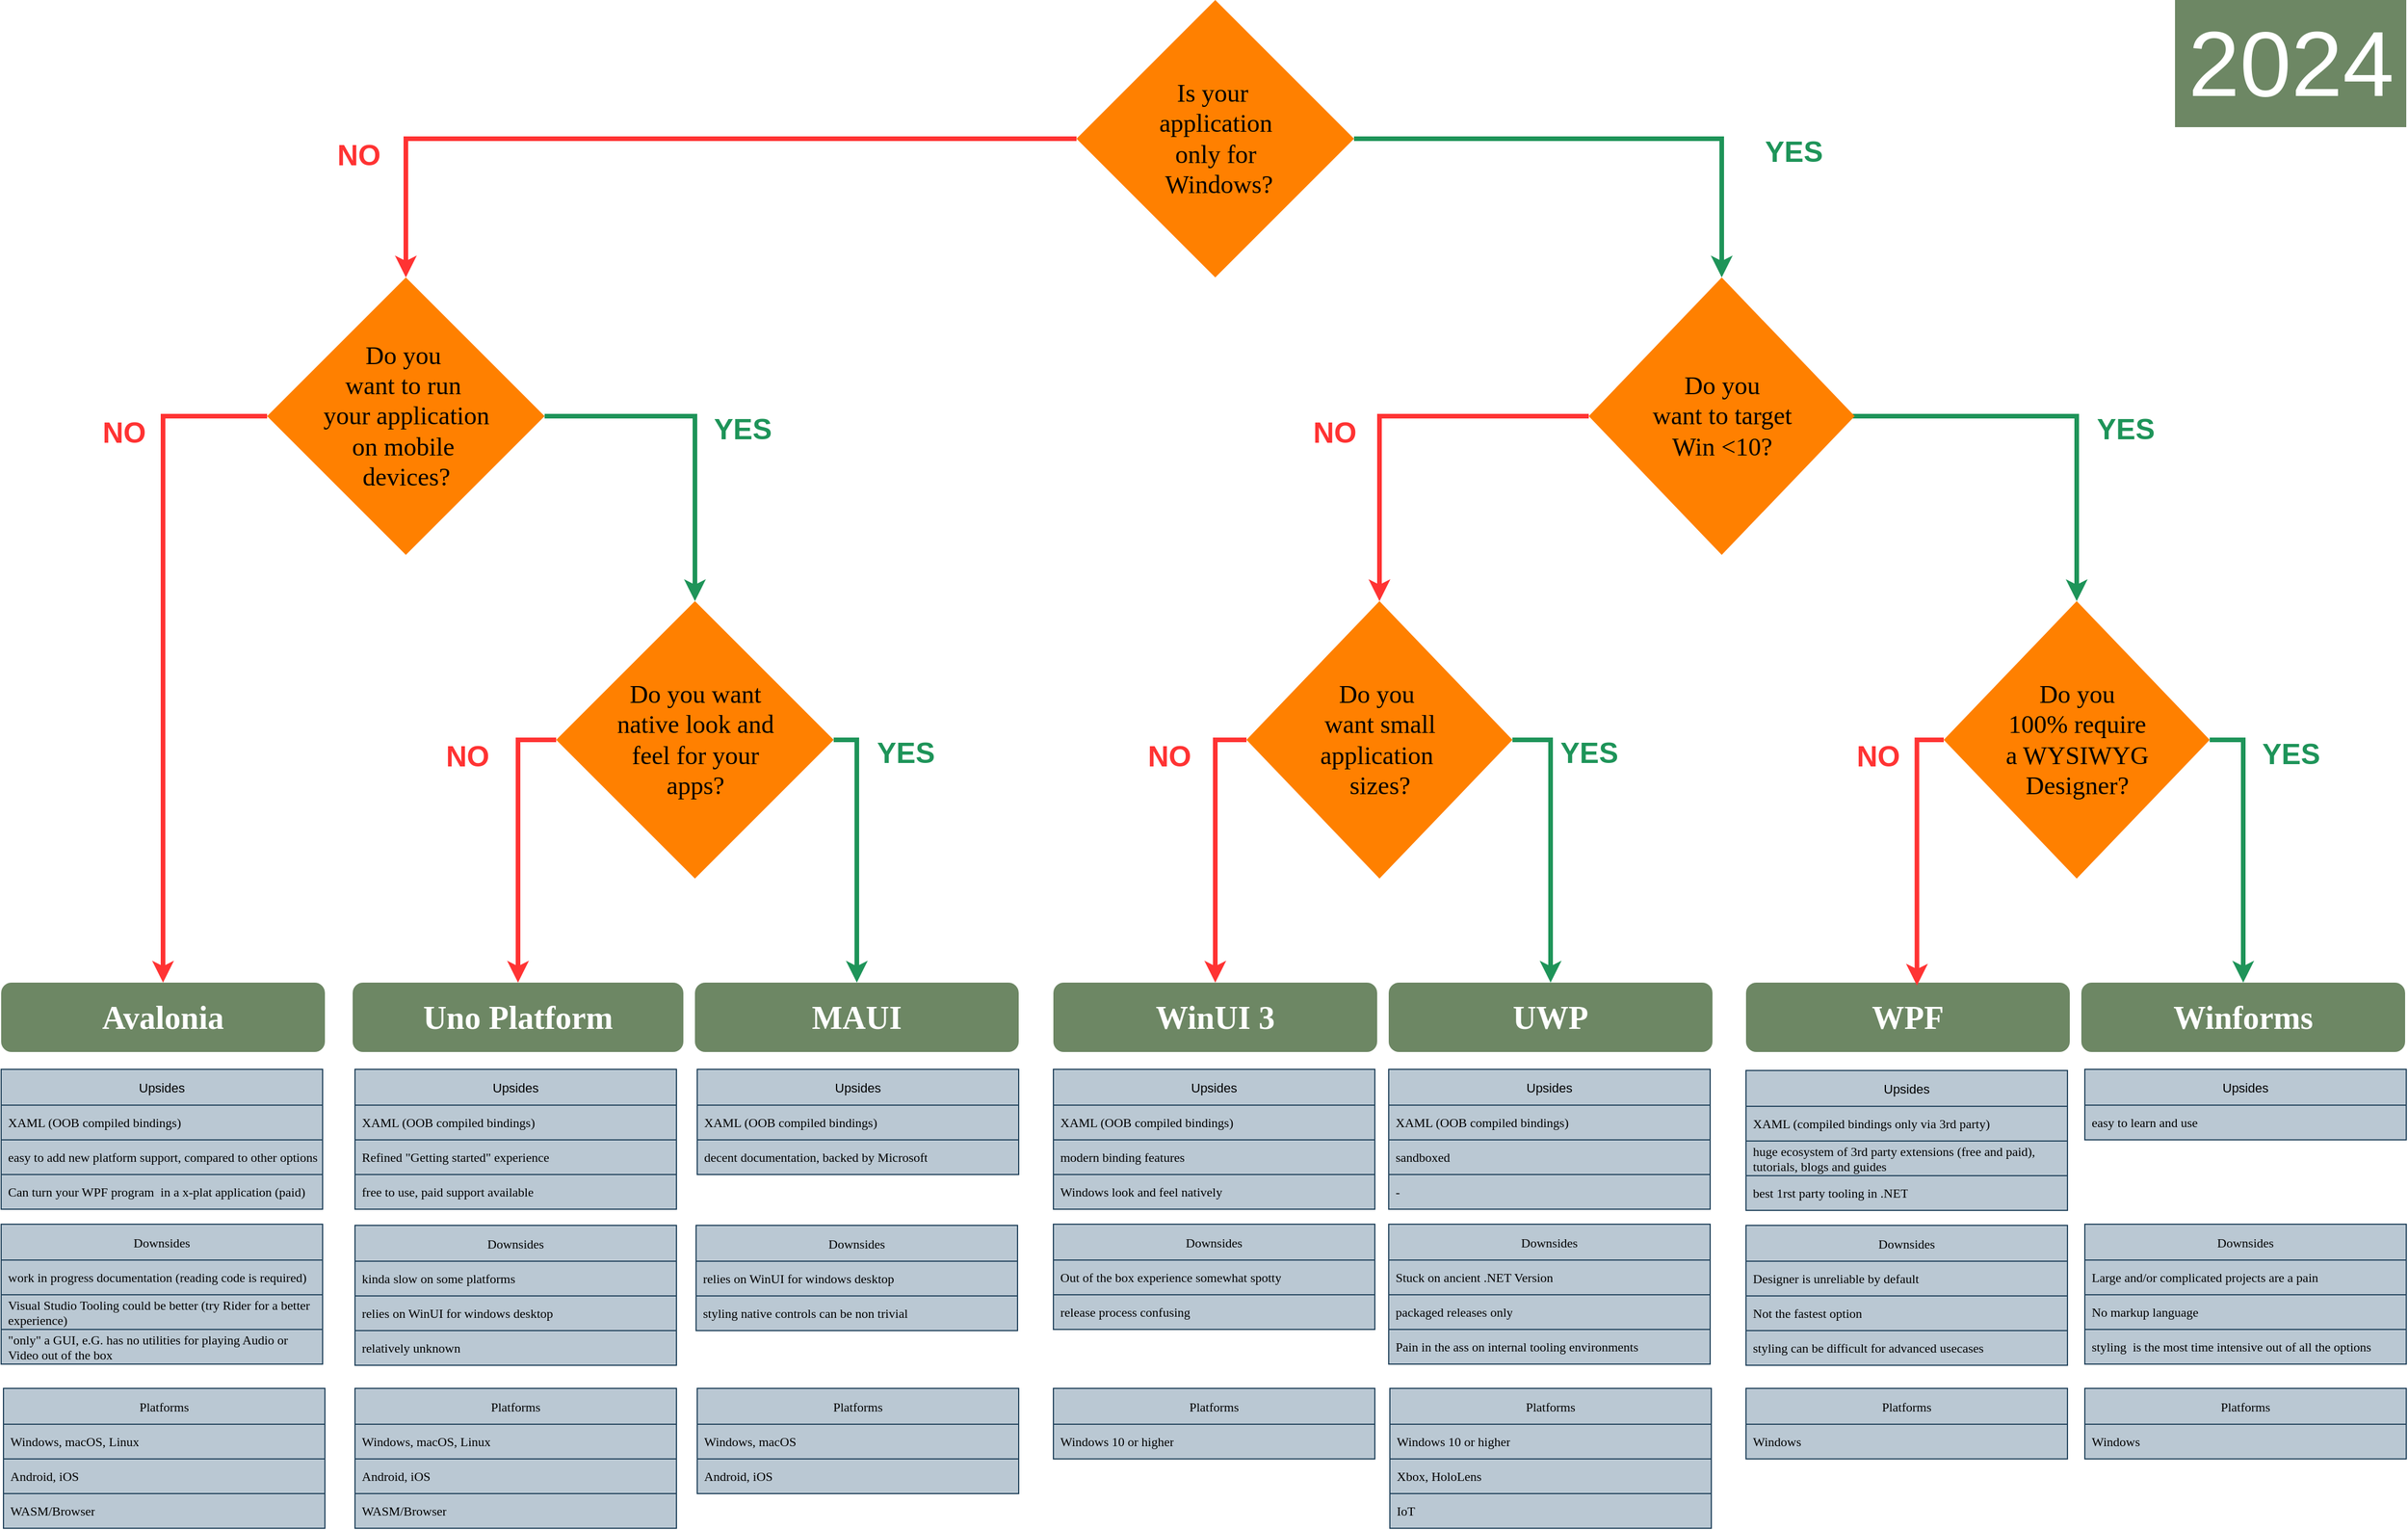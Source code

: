 <mxfile version="24.8.0">
  <diagram name="Page-1" id="c7558073-3199-34d8-9f00-42111426c3f3">
    <mxGraphModel dx="5111" dy="2808" grid="0" gridSize="10" guides="1" tooltips="1" connect="1" arrows="1" fold="1" page="1" pageScale="1" pageWidth="2336" pageHeight="1654" background="none" math="0" shadow="0">
      <root>
        <mxCell id="0" />
        <mxCell id="1" parent="0" />
        <mxCell id="wTMIAIhLb1rDDaJ3WAzP-104" style="edgeStyle=orthogonalEdgeStyle;rounded=0;orthogonalLoop=1;jettySize=auto;html=1;entryX=0.5;entryY=0;entryDx=0;entryDy=0;exitX=0;exitY=0.5;exitDx=0;exitDy=0;strokeColor=#FF3333;strokeWidth=4;align=center;verticalAlign=middle;fontFamily=Helvetica;fontSize=11;fontColor=default;labelBackgroundColor=default;endArrow=classic;fillColor=#cdeb8b;" parent="1" source="wTMIAIhLb1rDDaJ3WAzP-115" target="wTMIAIhLb1rDDaJ3WAzP-114" edge="1">
          <mxGeometry relative="1" as="geometry">
            <mxPoint x="439.5" y="50.0" as="sourcePoint" />
            <mxPoint x="168.52" y="79.82" as="targetPoint" />
          </mxGeometry>
        </mxCell>
        <mxCell id="wTMIAIhLb1rDDaJ3WAzP-105" style="edgeStyle=orthogonalEdgeStyle;rounded=0;orthogonalLoop=1;jettySize=auto;html=1;entryX=0.5;entryY=0;entryDx=0;entryDy=0;exitX=1;exitY=0.5;exitDx=0;exitDy=0;strokeColor=#1E9459;strokeWidth=4;align=center;verticalAlign=middle;fontFamily=Helvetica;fontSize=11;fontColor=default;labelBackgroundColor=default;endArrow=classic;fillColor=#cdeb8b;" parent="1" source="wTMIAIhLb1rDDaJ3WAzP-115" target="wTMIAIhLb1rDDaJ3WAzP-113" edge="1">
          <mxGeometry relative="1" as="geometry">
            <mxPoint x="720" y="50.0" as="sourcePoint" />
            <mxPoint x="980" y="80" as="targetPoint" />
          </mxGeometry>
        </mxCell>
        <mxCell id="wTMIAIhLb1rDDaJ3WAzP-106" value="&lt;div style=&quot;font-size: 28px;&quot;&gt;Avalonia&lt;/div&gt;" style="rounded=1;whiteSpace=wrap;html=1;fillColor=#6d8764;strokeColor=none;fontColor=#FFFFFF;fontFamily=Verdana;fontStyle=1;fontSize=28;" parent="1" vertex="1">
          <mxGeometry x="-160" y="810" width="280" height="60" as="geometry" />
        </mxCell>
        <mxCell id="wTMIAIhLb1rDDaJ3WAzP-107" value="Winforms" style="rounded=1;whiteSpace=wrap;html=1;fillColor=#6d8764;strokeColor=none;fontColor=#ffffff;fontFamily=Verdana;fontStyle=1;fontSize=28;" parent="1" vertex="1">
          <mxGeometry x="1639" y="810" width="280" height="60" as="geometry" />
        </mxCell>
        <mxCell id="wTMIAIhLb1rDDaJ3WAzP-108" value="WPF" style="rounded=1;whiteSpace=wrap;html=1;fillColor=#6d8764;strokeColor=none;fontColor=#ffffff;fontFamily=Verdana;fontStyle=1;align=center;verticalAlign=middle;fontSize=28;" parent="1" vertex="1">
          <mxGeometry x="1349" y="810" width="280" height="60" as="geometry" />
        </mxCell>
        <mxCell id="wTMIAIhLb1rDDaJ3WAzP-109" value="UWP" style="rounded=1;whiteSpace=wrap;html=1;fillColor=#6d8764;strokeColor=none;fontColor=#ffffff;fontFamily=Verdana;fontStyle=1;fontSize=28;" parent="1" vertex="1">
          <mxGeometry x="1040" y="810" width="280" height="60" as="geometry" />
        </mxCell>
        <mxCell id="wTMIAIhLb1rDDaJ3WAzP-110" value="&lt;div style=&quot;font-size: 28px;&quot;&gt;WinUI 3&lt;/div&gt;" style="rounded=1;whiteSpace=wrap;html=1;fillColor=#6d8764;strokeColor=none;fontColor=#ffffff;fontFamily=Verdana;fontStyle=1;fontSize=28;" parent="1" vertex="1">
          <mxGeometry x="750" y="810" width="280" height="60" as="geometry" />
        </mxCell>
        <mxCell id="wTMIAIhLb1rDDaJ3WAzP-111" value="Uno Platform" style="rounded=1;whiteSpace=wrap;html=1;fillColor=#6d8764;strokeColor=none;fontColor=#ffffff;fontFamily=Verdana;fontStyle=1;fontSize=28;" parent="1" vertex="1">
          <mxGeometry x="144" y="810" width="286" height="60" as="geometry" />
        </mxCell>
        <mxCell id="wTMIAIhLb1rDDaJ3WAzP-112" value="MAUI" style="rounded=1;whiteSpace=wrap;html=1;fillColor=#6d8764;strokeColor=none;fontColor=#ffffff;fontFamily=Verdana;fontStyle=1;align=center;verticalAlign=middle;fontSize=28;" parent="1" vertex="1">
          <mxGeometry x="440" y="810" width="280" height="60" as="geometry" />
        </mxCell>
        <mxCell id="wTMIAIhLb1rDDaJ3WAzP-119" style="edgeStyle=orthogonalEdgeStyle;rounded=0;orthogonalLoop=1;jettySize=auto;html=1;entryX=0.5;entryY=0;entryDx=0;entryDy=0;exitX=0.974;exitY=0.5;exitDx=0;exitDy=0;strokeColor=#1E9459;strokeWidth=4;align=center;verticalAlign=middle;fontFamily=Helvetica;fontSize=11;fontColor=default;labelBackgroundColor=default;endArrow=classic;fillColor=#cdeb8b;exitPerimeter=0;" parent="1" source="wTMIAIhLb1rDDaJ3WAzP-113" target="wTMIAIhLb1rDDaJ3WAzP-118" edge="1">
          <mxGeometry relative="1" as="geometry" />
        </mxCell>
        <mxCell id="wTMIAIhLb1rDDaJ3WAzP-123" style="edgeStyle=orthogonalEdgeStyle;rounded=0;orthogonalLoop=1;jettySize=auto;html=1;entryX=0.5;entryY=0;entryDx=0;entryDy=0;strokeColor=#FF3333;strokeWidth=4;align=center;verticalAlign=middle;fontFamily=Helvetica;fontSize=11;fontColor=default;labelBackgroundColor=default;endArrow=classic;fillColor=#cdeb8b;" parent="1" source="wTMIAIhLb1rDDaJ3WAzP-113" target="wTMIAIhLb1rDDaJ3WAzP-122" edge="1">
          <mxGeometry relative="1" as="geometry" />
        </mxCell>
        <mxCell id="wTMIAIhLb1rDDaJ3WAzP-113" value="Do you&lt;br&gt;&lt;div&gt;want to target&lt;/div&gt;&lt;div&gt;Win &amp;lt;10?&lt;br&gt;&lt;/div&gt;" style="rhombus;html=1;fillColor=#FF8000;fontColor=#000000;strokeColor=none;fontFamily=Verdana;labelBorderColor=none;fontSize=22;spacingBottom=0;spacingTop=0;spacingLeft=0;align=center;verticalAlign=middle;fontStyle=0;spacing=2;" parent="1" vertex="1">
          <mxGeometry x="1213" y="200" width="230" height="240" as="geometry" />
        </mxCell>
        <mxCell id="wTMIAIhLb1rDDaJ3WAzP-126" style="edgeStyle=orthogonalEdgeStyle;rounded=0;orthogonalLoop=1;jettySize=auto;html=1;exitX=0;exitY=0.5;exitDx=0;exitDy=0;strokeColor=#FF3333;strokeWidth=4;align=center;verticalAlign=middle;fontFamily=Helvetica;fontSize=11;fontColor=default;labelBackgroundColor=default;endArrow=classic;fillColor=#cdeb8b;" parent="1" source="wTMIAIhLb1rDDaJ3WAzP-114" target="wTMIAIhLb1rDDaJ3WAzP-106" edge="1">
          <mxGeometry relative="1" as="geometry" />
        </mxCell>
        <mxCell id="wTMIAIhLb1rDDaJ3WAzP-127" style="edgeStyle=orthogonalEdgeStyle;rounded=0;orthogonalLoop=1;jettySize=auto;html=1;strokeColor=#1E9459;strokeWidth=4;align=center;verticalAlign=middle;fontFamily=Helvetica;fontSize=11;fontColor=default;labelBackgroundColor=default;endArrow=classic;fillColor=#cdeb8b;" parent="1" source="wTMIAIhLb1rDDaJ3WAzP-114" target="wTMIAIhLb1rDDaJ3WAzP-116" edge="1">
          <mxGeometry relative="1" as="geometry" />
        </mxCell>
        <mxCell id="wTMIAIhLb1rDDaJ3WAzP-114" value="&lt;div&gt;Do you&amp;nbsp;&lt;/div&gt;&lt;div&gt;want to run&amp;nbsp;&lt;/div&gt;&lt;div&gt;your application&lt;/div&gt;&lt;div&gt; on mobile&amp;nbsp;&lt;/div&gt;&lt;div&gt;devices?&lt;/div&gt;" style="rhombus;html=1;fillColor=#FF8000;fontColor=#000000;strokeColor=none;fontStyle=0;fontFamily=Verdana;fontSize=22;align=center;verticalAlign=middle;spacingTop=0;spacing=2;" parent="1" vertex="1">
          <mxGeometry x="70" y="200" width="240" height="240" as="geometry" />
        </mxCell>
        <mxCell id="wTMIAIhLb1rDDaJ3WAzP-115" value="&lt;div&gt;Is your&amp;nbsp;&lt;/div&gt;&lt;div&gt;application&lt;/div&gt;&lt;div&gt; only for&lt;/div&gt;&lt;div&gt;&amp;nbsp;Windows?&lt;/div&gt;" style="rhombus;html=1;fillColor=#FF8000;strokeColor=none;fontStyle=0;fontColor=#000000;fontFamily=Verdana;fontSize=22;align=center;verticalAlign=middle;spacingTop=0;spacing=2;" parent="1" vertex="1">
          <mxGeometry x="770" y="-40" width="240" height="240" as="geometry" />
        </mxCell>
        <mxCell id="wTMIAIhLb1rDDaJ3WAzP-117" style="edgeStyle=orthogonalEdgeStyle;rounded=0;orthogonalLoop=1;jettySize=auto;html=1;exitX=1;exitY=0.5;exitDx=0;exitDy=0;fillColor=#cdeb8b;strokeColor=#1E9459;strokeWidth=4;align=center;verticalAlign=middle;fontFamily=Helvetica;fontSize=11;fontColor=default;labelBackgroundColor=default;endArrow=classic;" parent="1" source="wTMIAIhLb1rDDaJ3WAzP-116" target="wTMIAIhLb1rDDaJ3WAzP-112" edge="1">
          <mxGeometry relative="1" as="geometry" />
        </mxCell>
        <mxCell id="wTMIAIhLb1rDDaJ3WAzP-128" style="edgeStyle=orthogonalEdgeStyle;rounded=0;orthogonalLoop=1;jettySize=auto;html=1;entryX=0.5;entryY=0;entryDx=0;entryDy=0;exitX=0;exitY=0.5;exitDx=0;exitDy=0;strokeColor=#FF3333;strokeWidth=4;align=center;verticalAlign=middle;fontFamily=Helvetica;fontSize=11;fontColor=default;labelBackgroundColor=default;endArrow=classic;fillColor=#cdeb8b;" parent="1" source="wTMIAIhLb1rDDaJ3WAzP-116" target="wTMIAIhLb1rDDaJ3WAzP-111" edge="1">
          <mxGeometry relative="1" as="geometry" />
        </mxCell>
        <mxCell id="wTMIAIhLb1rDDaJ3WAzP-116" value="Do you want&lt;br&gt;native look and&lt;br&gt;feel for your&lt;br&gt;apps?" style="rhombus;html=1;fillColor=#FF8000;fontColor=#000000;strokeColor=none;fontStyle=0;fontFamily=Verdana;fontSize=22;spacingTop=0;align=center;verticalAlign=middle;spacing=2;" parent="1" vertex="1">
          <mxGeometry x="320" y="480" width="240" height="240" as="geometry" />
        </mxCell>
        <mxCell id="wTMIAIhLb1rDDaJ3WAzP-121" style="edgeStyle=orthogonalEdgeStyle;rounded=0;orthogonalLoop=1;jettySize=auto;html=1;entryX=0.5;entryY=0;entryDx=0;entryDy=0;exitX=1;exitY=0.5;exitDx=0;exitDy=0;strokeColor=#1E9459;strokeWidth=4;align=center;verticalAlign=middle;fontFamily=Helvetica;fontSize=11;fontColor=default;labelBackgroundColor=default;endArrow=classic;fillColor=#cdeb8b;" parent="1" source="wTMIAIhLb1rDDaJ3WAzP-118" target="wTMIAIhLb1rDDaJ3WAzP-107" edge="1">
          <mxGeometry relative="1" as="geometry" />
        </mxCell>
        <mxCell id="wTMIAIhLb1rDDaJ3WAzP-133" value="YES" style="edgeLabel;html=1;align=center;verticalAlign=middle;resizable=0;points=[];fontFamily=Helvetica;fontSize=25;fontColor=#1e9459;labelBackgroundColor=none;fontStyle=1;" parent="wTMIAIhLb1rDDaJ3WAzP-121" vertex="1" connectable="0">
          <mxGeometry x="-0.236" y="1" relative="1" as="geometry">
            <mxPoint x="40" y="-52" as="offset" />
          </mxGeometry>
        </mxCell>
        <mxCell id="wTMIAIhLb1rDDaJ3WAzP-118" value="Do you&lt;br&gt;100% require&lt;br&gt;a WYSIWYG&lt;br&gt;Designer?" style="rhombus;html=1;fillColor=#FF8000;fontColor=#000000;strokeColor=none;fontStyle=0;fontFamily=Verdana;fontSize=22;horizontal=1;spacing=2;spacingTop=0;align=center;verticalAlign=middle;" parent="1" vertex="1">
          <mxGeometry x="1520" y="480" width="230" height="240" as="geometry" />
        </mxCell>
        <mxCell id="wTMIAIhLb1rDDaJ3WAzP-120" style="edgeStyle=orthogonalEdgeStyle;rounded=0;orthogonalLoop=1;jettySize=auto;html=1;entryX=0.528;entryY=0.042;entryDx=0;entryDy=0;entryPerimeter=0;exitX=0;exitY=0.5;exitDx=0;exitDy=0;strokeColor=#FF3333;strokeWidth=4;align=center;verticalAlign=middle;fontFamily=Helvetica;fontSize=11;fontColor=default;labelBackgroundColor=default;endArrow=classic;fillColor=#cdeb8b;" parent="1" source="wTMIAIhLb1rDDaJ3WAzP-118" target="wTMIAIhLb1rDDaJ3WAzP-108" edge="1">
          <mxGeometry relative="1" as="geometry" />
        </mxCell>
        <mxCell id="wTMIAIhLb1rDDaJ3WAzP-125" style="edgeStyle=orthogonalEdgeStyle;rounded=0;orthogonalLoop=1;jettySize=auto;html=1;entryX=0.5;entryY=0;entryDx=0;entryDy=0;exitX=1;exitY=0.5;exitDx=0;exitDy=0;strokeColor=#1E9459;strokeWidth=4;align=center;verticalAlign=middle;fontFamily=Helvetica;fontSize=11;fontColor=default;labelBackgroundColor=default;endArrow=classic;fillColor=#cdeb8b;" parent="1" source="wTMIAIhLb1rDDaJ3WAzP-122" target="wTMIAIhLb1rDDaJ3WAzP-109" edge="1">
          <mxGeometry relative="1" as="geometry" />
        </mxCell>
        <mxCell id="wTMIAIhLb1rDDaJ3WAzP-129" style="edgeStyle=orthogonalEdgeStyle;rounded=0;orthogonalLoop=1;jettySize=auto;html=1;entryX=0.5;entryY=0;entryDx=0;entryDy=0;exitX=0;exitY=0.5;exitDx=0;exitDy=0;strokeColor=#FF3333;strokeWidth=4;align=center;verticalAlign=middle;fontFamily=Helvetica;fontSize=11;fontColor=default;labelBackgroundColor=default;endArrow=classic;fillColor=#cdeb8b;" parent="1" source="wTMIAIhLb1rDDaJ3WAzP-122" target="wTMIAIhLb1rDDaJ3WAzP-110" edge="1">
          <mxGeometry relative="1" as="geometry" />
        </mxCell>
        <mxCell id="wTMIAIhLb1rDDaJ3WAzP-122" value="&lt;div&gt;Do you&amp;nbsp;&lt;/div&gt;&lt;div&gt;want small &lt;/div&gt;&lt;div&gt;application&amp;nbsp;&lt;/div&gt;&lt;div&gt;sizes?&lt;/div&gt;" style="rhombus;html=1;fillColor=#FF8000;fontColor=#000000;strokeColor=none;fontStyle=0;fontFamily=Verdana;fontSize=22;align=center;verticalAlign=middle;spacingTop=0;spacing=2;" parent="1" vertex="1">
          <mxGeometry x="917" y="480" width="230" height="240" as="geometry" />
        </mxCell>
        <mxCell id="wTMIAIhLb1rDDaJ3WAzP-140" value="Upsides" style="swimlane;fontStyle=0;childLayout=stackLayout;horizontal=1;startSize=31;horizontalStack=0;resizeParent=1;resizeParentMax=0;resizeLast=0;collapsible=1;marginBottom=0;whiteSpace=wrap;html=1;fontFamily=Helvetica;fontSize=11;labelBackgroundColor=none;fillColor=#bac8d3;strokeColor=#23445d;" parent="1" vertex="1">
          <mxGeometry x="1349" y="886" width="278" height="121" as="geometry">
            <mxRectangle x="750" y="886" width="74" height="30" as="alternateBounds" />
          </mxGeometry>
        </mxCell>
        <mxCell id="wTMIAIhLb1rDDaJ3WAzP-141" value="XAML (compiled bindings only via 3rd party)" style="text;strokeColor=#23445d;fillColor=#bac8d3;align=left;verticalAlign=middle;spacingLeft=4;spacingRight=4;overflow=hidden;points=[[0,0.5],[1,0.5]];portConstraint=eastwest;rotatable=0;whiteSpace=wrap;html=1;fontFamily=Verdana;fontSize=11;labelBackgroundColor=none;" parent="wTMIAIhLb1rDDaJ3WAzP-140" vertex="1">
          <mxGeometry y="31" width="278" height="30" as="geometry" />
        </mxCell>
        <mxCell id="wTMIAIhLb1rDDaJ3WAzP-142" value="huge ecosystem of 3rd party extensions (free and paid), tutorials, blogs and guides" style="text;strokeColor=#23445d;fillColor=#bac8d3;align=left;verticalAlign=middle;spacingLeft=4;spacingRight=4;overflow=hidden;points=[[0,0.5],[1,0.5]];portConstraint=eastwest;rotatable=0;whiteSpace=wrap;html=1;fontFamily=Verdana;fontSize=11;labelBackgroundColor=none;" parent="wTMIAIhLb1rDDaJ3WAzP-140" vertex="1">
          <mxGeometry y="61" width="278" height="30" as="geometry" />
        </mxCell>
        <mxCell id="wTMIAIhLb1rDDaJ3WAzP-143" value="best 1rst party tooling in .NET" style="text;strokeColor=#23445d;fillColor=#bac8d3;align=left;verticalAlign=middle;spacingLeft=4;spacingRight=4;overflow=hidden;points=[[0,0.5],[1,0.5]];portConstraint=eastwest;rotatable=0;whiteSpace=wrap;html=1;fontFamily=Verdana;fontSize=11;labelBackgroundColor=none;" parent="wTMIAIhLb1rDDaJ3WAzP-140" vertex="1">
          <mxGeometry y="91" width="278" height="30" as="geometry" />
        </mxCell>
        <mxCell id="wTMIAIhLb1rDDaJ3WAzP-145" value="Downsides" style="swimlane;fontStyle=0;childLayout=stackLayout;horizontal=1;startSize=31;horizontalStack=0;resizeParent=1;resizeParentMax=0;resizeLast=0;collapsible=1;marginBottom=0;whiteSpace=wrap;html=1;fontFamily=Verdana;fontSize=11;labelBackgroundColor=none;fillColor=#bac8d3;strokeColor=#23445d;" parent="1" vertex="1">
          <mxGeometry x="1349" y="1020" width="278" height="121" as="geometry">
            <mxRectangle x="750" y="886" width="74" height="30" as="alternateBounds" />
          </mxGeometry>
        </mxCell>
        <mxCell id="wTMIAIhLb1rDDaJ3WAzP-146" value="Designer is unreliable by default" style="text;strokeColor=#23445d;fillColor=#bac8d3;align=left;verticalAlign=middle;spacingLeft=4;spacingRight=4;overflow=hidden;points=[[0,0.5],[1,0.5]];portConstraint=eastwest;rotatable=0;whiteSpace=wrap;html=1;fontFamily=Verdana;fontSize=11;labelBackgroundColor=none;" parent="wTMIAIhLb1rDDaJ3WAzP-145" vertex="1">
          <mxGeometry y="31" width="278" height="30" as="geometry" />
        </mxCell>
        <mxCell id="wTMIAIhLb1rDDaJ3WAzP-147" value="Not the fastest option" style="text;strokeColor=#23445d;fillColor=#bac8d3;align=left;verticalAlign=middle;spacingLeft=4;spacingRight=4;overflow=hidden;points=[[0,0.5],[1,0.5]];portConstraint=eastwest;rotatable=0;whiteSpace=wrap;html=1;fontFamily=Verdana;fontSize=11;labelBackgroundColor=none;" parent="wTMIAIhLb1rDDaJ3WAzP-145" vertex="1">
          <mxGeometry y="61" width="278" height="30" as="geometry" />
        </mxCell>
        <mxCell id="wTMIAIhLb1rDDaJ3WAzP-148" value="styling can be difficult for advanced usecases" style="text;strokeColor=#23445d;fillColor=#bac8d3;align=left;verticalAlign=middle;spacingLeft=4;spacingRight=4;overflow=hidden;points=[[0,0.5],[1,0.5]];portConstraint=eastwest;rotatable=0;whiteSpace=wrap;html=1;fontFamily=Verdana;fontSize=11;labelBackgroundColor=none;" parent="wTMIAIhLb1rDDaJ3WAzP-145" vertex="1">
          <mxGeometry y="91" width="278" height="30" as="geometry" />
        </mxCell>
        <mxCell id="wTMIAIhLb1rDDaJ3WAzP-149" value="Upsides" style="swimlane;fontStyle=0;childLayout=stackLayout;horizontal=1;startSize=31;horizontalStack=0;resizeParent=1;resizeParentMax=0;resizeLast=0;collapsible=1;marginBottom=0;whiteSpace=wrap;html=1;fontFamily=Helvetica;fontSize=11;labelBackgroundColor=none;fillColor=#bac8d3;strokeColor=#23445d;" parent="1" vertex="1">
          <mxGeometry x="1642" y="885" width="278" height="61" as="geometry">
            <mxRectangle x="750" y="886" width="74" height="30" as="alternateBounds" />
          </mxGeometry>
        </mxCell>
        <mxCell id="wTMIAIhLb1rDDaJ3WAzP-150" value="easy to learn and use" style="text;strokeColor=#23445d;fillColor=#bac8d3;align=left;verticalAlign=middle;spacingLeft=4;spacingRight=4;overflow=hidden;points=[[0,0.5],[1,0.5]];portConstraint=eastwest;rotatable=0;whiteSpace=wrap;html=1;fontFamily=Verdana;fontSize=11;labelBackgroundColor=none;" parent="wTMIAIhLb1rDDaJ3WAzP-149" vertex="1">
          <mxGeometry y="31" width="278" height="30" as="geometry" />
        </mxCell>
        <mxCell id="wTMIAIhLb1rDDaJ3WAzP-153" value="Downsides" style="swimlane;fontStyle=0;childLayout=stackLayout;horizontal=1;startSize=31;horizontalStack=0;resizeParent=1;resizeParentMax=0;resizeLast=0;collapsible=1;marginBottom=0;whiteSpace=wrap;html=1;fontFamily=Verdana;fontSize=11;labelBackgroundColor=none;fillColor=#bac8d3;strokeColor=#23445d;" parent="1" vertex="1">
          <mxGeometry x="1642" y="1019" width="278" height="121" as="geometry">
            <mxRectangle x="750" y="886" width="74" height="30" as="alternateBounds" />
          </mxGeometry>
        </mxCell>
        <mxCell id="wTMIAIhLb1rDDaJ3WAzP-154" value="Large and/or complicated projects are a pain" style="text;strokeColor=#23445d;fillColor=#bac8d3;align=left;verticalAlign=middle;spacingLeft=4;spacingRight=4;overflow=hidden;points=[[0,0.5],[1,0.5]];portConstraint=eastwest;rotatable=0;whiteSpace=wrap;html=1;fontFamily=Verdana;fontSize=11;labelBackgroundColor=none;" parent="wTMIAIhLb1rDDaJ3WAzP-153" vertex="1">
          <mxGeometry y="31" width="278" height="30" as="geometry" />
        </mxCell>
        <mxCell id="wTMIAIhLb1rDDaJ3WAzP-155" value="No markup language" style="text;strokeColor=#23445d;fillColor=#bac8d3;align=left;verticalAlign=middle;spacingLeft=4;spacingRight=4;overflow=hidden;points=[[0,0.5],[1,0.5]];portConstraint=eastwest;rotatable=0;whiteSpace=wrap;html=1;fontFamily=Verdana;fontSize=11;labelBackgroundColor=none;" parent="wTMIAIhLb1rDDaJ3WAzP-153" vertex="1">
          <mxGeometry y="61" width="278" height="30" as="geometry" />
        </mxCell>
        <mxCell id="wTMIAIhLb1rDDaJ3WAzP-156" value="styling&amp;nbsp; is the most time intensive out of all the options" style="text;strokeColor=#23445d;fillColor=#bac8d3;align=left;verticalAlign=middle;spacingLeft=4;spacingRight=4;overflow=hidden;points=[[0,0.5],[1,0.5]];portConstraint=eastwest;rotatable=0;whiteSpace=wrap;html=1;fontFamily=Verdana;fontSize=11;labelBackgroundColor=none;" parent="wTMIAIhLb1rDDaJ3WAzP-153" vertex="1">
          <mxGeometry y="91" width="278" height="30" as="geometry" />
        </mxCell>
        <mxCell id="wTMIAIhLb1rDDaJ3WAzP-157" value="Upsides" style="swimlane;fontStyle=0;childLayout=stackLayout;horizontal=1;startSize=31;horizontalStack=0;resizeParent=1;resizeParentMax=0;resizeLast=0;collapsible=1;marginBottom=0;whiteSpace=wrap;html=1;fontFamily=Helvetica;fontSize=11;labelBackgroundColor=none;fillColor=#bac8d3;strokeColor=#23445d;" parent="1" vertex="1">
          <mxGeometry x="442" y="885" width="278" height="91" as="geometry">
            <mxRectangle x="750" y="886" width="74" height="30" as="alternateBounds" />
          </mxGeometry>
        </mxCell>
        <mxCell id="wTMIAIhLb1rDDaJ3WAzP-158" value="XAML (OOB compiled bindings)" style="text;strokeColor=#23445d;fillColor=#bac8d3;align=left;verticalAlign=middle;spacingLeft=4;spacingRight=4;overflow=hidden;points=[[0,0.5],[1,0.5]];portConstraint=eastwest;rotatable=0;whiteSpace=wrap;html=1;fontFamily=Verdana;fontSize=11;labelBackgroundColor=none;" parent="wTMIAIhLb1rDDaJ3WAzP-157" vertex="1">
          <mxGeometry y="31" width="278" height="30" as="geometry" />
        </mxCell>
        <mxCell id="wTMIAIhLb1rDDaJ3WAzP-159" value="decent documentation, backed by Microsoft" style="text;strokeColor=#23445d;fillColor=#bac8d3;align=left;verticalAlign=middle;spacingLeft=4;spacingRight=4;overflow=hidden;points=[[0,0.5],[1,0.5]];portConstraint=eastwest;rotatable=0;whiteSpace=wrap;html=1;fontFamily=Verdana;fontSize=11;labelBackgroundColor=none;" parent="wTMIAIhLb1rDDaJ3WAzP-157" vertex="1">
          <mxGeometry y="61" width="278" height="30" as="geometry" />
        </mxCell>
        <mxCell id="wTMIAIhLb1rDDaJ3WAzP-161" value="Downsides" style="swimlane;fontStyle=0;childLayout=stackLayout;horizontal=1;startSize=31;horizontalStack=0;resizeParent=1;resizeParentMax=0;resizeLast=0;collapsible=1;marginBottom=0;whiteSpace=wrap;html=1;fontFamily=Verdana;fontSize=11;labelBackgroundColor=none;fillColor=#bac8d3;strokeColor=#23445d;" parent="1" vertex="1">
          <mxGeometry x="441" y="1020" width="278" height="91" as="geometry">
            <mxRectangle x="750" y="886" width="74" height="30" as="alternateBounds" />
          </mxGeometry>
        </mxCell>
        <mxCell id="wTMIAIhLb1rDDaJ3WAzP-162" value="relies on WinUI for windows desktop" style="text;strokeColor=#23445d;fillColor=#bac8d3;align=left;verticalAlign=middle;spacingLeft=4;spacingRight=4;overflow=hidden;points=[[0,0.5],[1,0.5]];portConstraint=eastwest;rotatable=0;whiteSpace=wrap;html=1;fontFamily=Verdana;fontSize=11;labelBackgroundColor=none;" parent="wTMIAIhLb1rDDaJ3WAzP-161" vertex="1">
          <mxGeometry y="31" width="278" height="30" as="geometry" />
        </mxCell>
        <mxCell id="wTMIAIhLb1rDDaJ3WAzP-163" value="styling native controls can be non trivial" style="text;strokeColor=#23445d;fillColor=#bac8d3;align=left;verticalAlign=middle;spacingLeft=4;spacingRight=4;overflow=hidden;points=[[0,0.5],[1,0.5]];portConstraint=eastwest;rotatable=0;whiteSpace=wrap;html=1;fontFamily=Verdana;fontSize=11;labelBackgroundColor=none;" parent="wTMIAIhLb1rDDaJ3WAzP-161" vertex="1">
          <mxGeometry y="61" width="278" height="30" as="geometry" />
        </mxCell>
        <mxCell id="wTMIAIhLb1rDDaJ3WAzP-165" value="Upsides" style="swimlane;fontStyle=0;childLayout=stackLayout;horizontal=1;startSize=31;horizontalStack=0;resizeParent=1;resizeParentMax=0;resizeLast=0;collapsible=1;marginBottom=0;whiteSpace=wrap;html=1;fontFamily=Helvetica;fontSize=11;labelBackgroundColor=none;fillColor=#bac8d3;strokeColor=#23445d;" parent="1" vertex="1">
          <mxGeometry x="146" y="885" width="278" height="121" as="geometry">
            <mxRectangle x="750" y="886" width="74" height="30" as="alternateBounds" />
          </mxGeometry>
        </mxCell>
        <mxCell id="wTMIAIhLb1rDDaJ3WAzP-166" value="XAML (OOB compiled bindings)" style="text;strokeColor=#23445d;fillColor=#bac8d3;align=left;verticalAlign=middle;spacingLeft=4;spacingRight=4;overflow=hidden;points=[[0,0.5],[1,0.5]];portConstraint=eastwest;rotatable=0;whiteSpace=wrap;html=1;fontFamily=Verdana;fontSize=11;labelBackgroundColor=none;" parent="wTMIAIhLb1rDDaJ3WAzP-165" vertex="1">
          <mxGeometry y="31" width="278" height="30" as="geometry" />
        </mxCell>
        <mxCell id="ISvKkOD4mDOg9t0SeC71-9" value="Refined &quot;Getting started&quot; experience" style="text;strokeColor=#23445d;fillColor=#bac8d3;align=left;verticalAlign=middle;spacingLeft=4;spacingRight=4;overflow=hidden;points=[[0,0.5],[1,0.5]];portConstraint=eastwest;rotatable=0;whiteSpace=wrap;html=1;fontFamily=Verdana;fontSize=11;labelBackgroundColor=none;" vertex="1" parent="wTMIAIhLb1rDDaJ3WAzP-165">
          <mxGeometry y="61" width="278" height="30" as="geometry" />
        </mxCell>
        <mxCell id="wTMIAIhLb1rDDaJ3WAzP-167" value="free to use, paid support available" style="text;strokeColor=#23445d;fillColor=#bac8d3;align=left;verticalAlign=middle;spacingLeft=4;spacingRight=4;overflow=hidden;points=[[0,0.5],[1,0.5]];portConstraint=eastwest;rotatable=0;whiteSpace=wrap;html=1;fontFamily=Verdana;fontSize=11;labelBackgroundColor=none;" parent="wTMIAIhLb1rDDaJ3WAzP-165" vertex="1">
          <mxGeometry y="91" width="278" height="30" as="geometry" />
        </mxCell>
        <mxCell id="wTMIAIhLb1rDDaJ3WAzP-173" value="Upsides" style="swimlane;fontStyle=0;childLayout=stackLayout;horizontal=1;startSize=31;horizontalStack=0;resizeParent=1;resizeParentMax=0;resizeLast=0;collapsible=1;marginBottom=0;whiteSpace=wrap;html=1;fontFamily=Helvetica;fontSize=11;labelBackgroundColor=none;fillColor=#bac8d3;strokeColor=#23445d;" parent="1" vertex="1">
          <mxGeometry x="-160" y="885" width="278" height="121" as="geometry">
            <mxRectangle x="750" y="886" width="74" height="30" as="alternateBounds" />
          </mxGeometry>
        </mxCell>
        <mxCell id="wTMIAIhLb1rDDaJ3WAzP-174" value="XAML (OOB compiled bindings)" style="text;strokeColor=#23445d;fillColor=#bac8d3;align=left;verticalAlign=middle;spacingLeft=4;spacingRight=4;overflow=hidden;points=[[0,0.5],[1,0.5]];portConstraint=eastwest;rotatable=0;whiteSpace=wrap;html=1;fontFamily=Verdana;fontSize=11;labelBackgroundColor=none;" parent="wTMIAIhLb1rDDaJ3WAzP-173" vertex="1">
          <mxGeometry y="31" width="278" height="30" as="geometry" />
        </mxCell>
        <mxCell id="wTMIAIhLb1rDDaJ3WAzP-175" value="easy to add new platform support, compared to other options" style="text;strokeColor=#23445d;fillColor=#bac8d3;align=left;verticalAlign=middle;spacingLeft=4;spacingRight=4;overflow=hidden;points=[[0,0.5],[1,0.5]];portConstraint=eastwest;rotatable=0;whiteSpace=wrap;html=1;fontFamily=Verdana;fontSize=11;labelBackgroundColor=none;" parent="wTMIAIhLb1rDDaJ3WAzP-173" vertex="1">
          <mxGeometry y="61" width="278" height="30" as="geometry" />
        </mxCell>
        <mxCell id="wTMIAIhLb1rDDaJ3WAzP-176" value="Can turn your WPF program&amp;nbsp; in a x-plat application (paid)" style="text;strokeColor=#23445d;fillColor=#bac8d3;align=left;verticalAlign=middle;spacingLeft=4;spacingRight=4;overflow=hidden;points=[[0,0.5],[1,0.5]];portConstraint=eastwest;rotatable=0;whiteSpace=wrap;html=1;fontFamily=Verdana;fontSize=11;labelBackgroundColor=none;" parent="wTMIAIhLb1rDDaJ3WAzP-173" vertex="1">
          <mxGeometry y="91" width="278" height="30" as="geometry" />
        </mxCell>
        <mxCell id="wTMIAIhLb1rDDaJ3WAzP-177" value="Downsides" style="swimlane;fontStyle=0;childLayout=stackLayout;horizontal=1;startSize=31;horizontalStack=0;resizeParent=1;resizeParentMax=0;resizeLast=0;collapsible=1;marginBottom=0;whiteSpace=wrap;html=1;fontFamily=Verdana;fontSize=11;labelBackgroundColor=none;fillColor=#bac8d3;strokeColor=#23445d;" parent="1" vertex="1">
          <mxGeometry x="-160" y="1019" width="278" height="121" as="geometry">
            <mxRectangle x="750" y="886" width="74" height="30" as="alternateBounds" />
          </mxGeometry>
        </mxCell>
        <mxCell id="wTMIAIhLb1rDDaJ3WAzP-178" value="work in progress documentation (reading code is required)" style="text;strokeColor=#23445d;fillColor=#bac8d3;align=left;verticalAlign=middle;spacingLeft=4;spacingRight=4;overflow=hidden;points=[[0,0.5],[1,0.5]];portConstraint=eastwest;rotatable=0;whiteSpace=wrap;html=1;fontFamily=Verdana;fontSize=11;labelBackgroundColor=none;" parent="wTMIAIhLb1rDDaJ3WAzP-177" vertex="1">
          <mxGeometry y="31" width="278" height="30" as="geometry" />
        </mxCell>
        <mxCell id="wTMIAIhLb1rDDaJ3WAzP-179" value="Visual Studio Tooling could be better (try Rider for a better experience)" style="text;strokeColor=#23445d;fillColor=#bac8d3;align=left;verticalAlign=middle;spacingLeft=4;spacingRight=4;overflow=hidden;points=[[0,0.5],[1,0.5]];portConstraint=eastwest;rotatable=0;whiteSpace=wrap;html=1;fontFamily=Verdana;fontSize=11;labelBackgroundColor=none;" parent="wTMIAIhLb1rDDaJ3WAzP-177" vertex="1">
          <mxGeometry y="61" width="278" height="30" as="geometry" />
        </mxCell>
        <mxCell id="wTMIAIhLb1rDDaJ3WAzP-180" value="&quot;only&quot; a GUI, e.G. has no utilities for playing Audio or Video out of the box" style="text;strokeColor=#23445d;fillColor=#bac8d3;align=left;verticalAlign=middle;spacingLeft=4;spacingRight=4;overflow=hidden;points=[[0,0.5],[1,0.5]];portConstraint=eastwest;rotatable=0;whiteSpace=wrap;html=1;fontFamily=Verdana;fontSize=11;labelBackgroundColor=none;" parent="wTMIAIhLb1rDDaJ3WAzP-177" vertex="1">
          <mxGeometry y="91" width="278" height="30" as="geometry" />
        </mxCell>
        <mxCell id="wTMIAIhLb1rDDaJ3WAzP-187" value="Upsides" style="swimlane;fontStyle=0;childLayout=stackLayout;horizontal=1;startSize=31;horizontalStack=0;resizeParent=1;resizeParentMax=0;resizeLast=0;collapsible=1;marginBottom=0;whiteSpace=wrap;html=1;fontFamily=Helvetica;fontSize=11;labelBackgroundColor=none;fillColor=#bac8d3;strokeColor=#23445d;" parent="1" vertex="1">
          <mxGeometry x="750" y="885" width="278" height="121" as="geometry">
            <mxRectangle x="750" y="886" width="74" height="30" as="alternateBounds" />
          </mxGeometry>
        </mxCell>
        <mxCell id="wTMIAIhLb1rDDaJ3WAzP-188" value="XAML (OOB compiled bindings)" style="text;strokeColor=#23445d;fillColor=#bac8d3;align=left;verticalAlign=middle;spacingLeft=4;spacingRight=4;overflow=hidden;points=[[0,0.5],[1,0.5]];portConstraint=eastwest;rotatable=0;whiteSpace=wrap;html=1;fontFamily=Verdana;fontSize=11;labelBackgroundColor=none;" parent="wTMIAIhLb1rDDaJ3WAzP-187" vertex="1">
          <mxGeometry y="31" width="278" height="30" as="geometry" />
        </mxCell>
        <mxCell id="wTMIAIhLb1rDDaJ3WAzP-189" value="modern binding features" style="text;strokeColor=#23445d;fillColor=#bac8d3;align=left;verticalAlign=middle;spacingLeft=4;spacingRight=4;overflow=hidden;points=[[0,0.5],[1,0.5]];portConstraint=eastwest;rotatable=0;whiteSpace=wrap;html=1;fontFamily=Verdana;fontSize=11;labelBackgroundColor=none;" parent="wTMIAIhLb1rDDaJ3WAzP-187" vertex="1">
          <mxGeometry y="61" width="278" height="30" as="geometry" />
        </mxCell>
        <mxCell id="wTMIAIhLb1rDDaJ3WAzP-190" value="Windows look and feel natively" style="text;strokeColor=#23445d;fillColor=#bac8d3;align=left;verticalAlign=middle;spacingLeft=4;spacingRight=4;overflow=hidden;points=[[0,0.5],[1,0.5]];portConstraint=eastwest;rotatable=0;whiteSpace=wrap;html=1;fontFamily=Verdana;fontSize=11;labelBackgroundColor=none;" parent="wTMIAIhLb1rDDaJ3WAzP-187" vertex="1">
          <mxGeometry y="91" width="278" height="30" as="geometry" />
        </mxCell>
        <mxCell id="wTMIAIhLb1rDDaJ3WAzP-191" value="Downsides" style="swimlane;fontStyle=0;childLayout=stackLayout;horizontal=1;startSize=31;horizontalStack=0;resizeParent=1;resizeParentMax=0;resizeLast=0;collapsible=1;marginBottom=0;whiteSpace=wrap;html=1;fontFamily=Verdana;fontSize=11;labelBackgroundColor=none;fillColor=#bac8d3;strokeColor=#23445d;" parent="1" vertex="1">
          <mxGeometry x="750" y="1019" width="278" height="91" as="geometry">
            <mxRectangle x="750" y="886" width="74" height="30" as="alternateBounds" />
          </mxGeometry>
        </mxCell>
        <mxCell id="wTMIAIhLb1rDDaJ3WAzP-192" value="Out of the box experience somewhat spotty" style="text;strokeColor=#23445d;fillColor=#bac8d3;align=left;verticalAlign=middle;spacingLeft=4;spacingRight=4;overflow=hidden;points=[[0,0.5],[1,0.5]];portConstraint=eastwest;rotatable=0;whiteSpace=wrap;html=1;fontFamily=Verdana;fontSize=11;labelBackgroundColor=none;" parent="wTMIAIhLb1rDDaJ3WAzP-191" vertex="1">
          <mxGeometry y="31" width="278" height="30" as="geometry" />
        </mxCell>
        <mxCell id="wTMIAIhLb1rDDaJ3WAzP-193" value="release process confusing" style="text;strokeColor=#23445d;fillColor=#bac8d3;align=left;verticalAlign=middle;spacingLeft=4;spacingRight=4;overflow=hidden;points=[[0,0.5],[1,0.5]];portConstraint=eastwest;rotatable=0;whiteSpace=wrap;html=1;fontFamily=Verdana;fontSize=11;labelBackgroundColor=none;" parent="wTMIAIhLb1rDDaJ3WAzP-191" vertex="1">
          <mxGeometry y="61" width="278" height="30" as="geometry" />
        </mxCell>
        <mxCell id="wTMIAIhLb1rDDaJ3WAzP-195" value="Upsides" style="swimlane;fontStyle=0;childLayout=stackLayout;horizontal=1;startSize=31;horizontalStack=0;resizeParent=1;resizeParentMax=0;resizeLast=0;collapsible=1;marginBottom=0;whiteSpace=wrap;html=1;fontFamily=Helvetica;fontSize=11;labelBackgroundColor=none;fillColor=#bac8d3;strokeColor=#23445d;" parent="1" vertex="1">
          <mxGeometry x="1040" y="885" width="278" height="121" as="geometry">
            <mxRectangle x="750" y="886" width="74" height="30" as="alternateBounds" />
          </mxGeometry>
        </mxCell>
        <mxCell id="wTMIAIhLb1rDDaJ3WAzP-196" value="XAML (OOB compiled bindings)" style="text;strokeColor=#23445d;fillColor=#bac8d3;align=left;verticalAlign=middle;spacingLeft=4;spacingRight=4;overflow=hidden;points=[[0,0.5],[1,0.5]];portConstraint=eastwest;rotatable=0;whiteSpace=wrap;html=1;fontFamily=Verdana;fontSize=11;labelBackgroundColor=none;" parent="wTMIAIhLb1rDDaJ3WAzP-195" vertex="1">
          <mxGeometry y="31" width="278" height="30" as="geometry" />
        </mxCell>
        <mxCell id="wTMIAIhLb1rDDaJ3WAzP-197" value="sandboxed" style="text;strokeColor=#23445d;fillColor=#bac8d3;align=left;verticalAlign=middle;spacingLeft=4;spacingRight=4;overflow=hidden;points=[[0,0.5],[1,0.5]];portConstraint=eastwest;rotatable=0;whiteSpace=wrap;html=1;fontFamily=Verdana;fontSize=11;labelBackgroundColor=none;" parent="wTMIAIhLb1rDDaJ3WAzP-195" vertex="1">
          <mxGeometry y="61" width="278" height="30" as="geometry" />
        </mxCell>
        <mxCell id="wTMIAIhLb1rDDaJ3WAzP-198" value="-" style="text;strokeColor=#23445d;fillColor=#bac8d3;align=left;verticalAlign=middle;spacingLeft=4;spacingRight=4;overflow=hidden;points=[[0,0.5],[1,0.5]];portConstraint=eastwest;rotatable=0;whiteSpace=wrap;html=1;fontFamily=Verdana;fontSize=11;labelBackgroundColor=none;" parent="wTMIAIhLb1rDDaJ3WAzP-195" vertex="1">
          <mxGeometry y="91" width="278" height="30" as="geometry" />
        </mxCell>
        <mxCell id="wTMIAIhLb1rDDaJ3WAzP-199" value="Downsides" style="swimlane;fontStyle=0;childLayout=stackLayout;horizontal=1;startSize=31;horizontalStack=0;resizeParent=1;resizeParentMax=0;resizeLast=0;collapsible=1;marginBottom=0;whiteSpace=wrap;html=1;fontFamily=Verdana;fontSize=11;labelBackgroundColor=none;fillColor=#bac8d3;strokeColor=#23445d;" parent="1" vertex="1">
          <mxGeometry x="1040" y="1019" width="278" height="121" as="geometry">
            <mxRectangle x="750" y="886" width="74" height="30" as="alternateBounds" />
          </mxGeometry>
        </mxCell>
        <mxCell id="wTMIAIhLb1rDDaJ3WAzP-200" value="&lt;div&gt;Stuck on ancient .NET Version&lt;/div&gt;" style="text;strokeColor=#23445d;fillColor=#bac8d3;align=left;verticalAlign=middle;spacingLeft=4;spacingRight=4;overflow=hidden;points=[[0,0.5],[1,0.5]];portConstraint=eastwest;rotatable=0;whiteSpace=wrap;html=1;fontFamily=Verdana;fontSize=11;labelBackgroundColor=none;" parent="wTMIAIhLb1rDDaJ3WAzP-199" vertex="1">
          <mxGeometry y="31" width="278" height="30" as="geometry" />
        </mxCell>
        <mxCell id="wTMIAIhLb1rDDaJ3WAzP-201" value="packaged releases only" style="text;strokeColor=#23445d;fillColor=#bac8d3;align=left;verticalAlign=middle;spacingLeft=4;spacingRight=4;overflow=hidden;points=[[0,0.5],[1,0.5]];portConstraint=eastwest;rotatable=0;whiteSpace=wrap;html=1;fontFamily=Verdana;fontSize=11;labelBackgroundColor=none;" parent="wTMIAIhLb1rDDaJ3WAzP-199" vertex="1">
          <mxGeometry y="61" width="278" height="30" as="geometry" />
        </mxCell>
        <mxCell id="wTMIAIhLb1rDDaJ3WAzP-202" value="&lt;span&gt;Pain in the ass on internal tooling environments&lt;/span&gt;" style="text;strokeColor=#23445d;fillColor=#bac8d3;align=left;verticalAlign=middle;spacingLeft=4;spacingRight=4;overflow=hidden;points=[[0,0.5],[1,0.5]];portConstraint=eastwest;rotatable=0;whiteSpace=wrap;html=1;fontFamily=Verdana;fontSize=11;labelBackgroundColor=none;" parent="wTMIAIhLb1rDDaJ3WAzP-199" vertex="1">
          <mxGeometry y="91" width="278" height="30" as="geometry" />
        </mxCell>
        <mxCell id="wTMIAIhLb1rDDaJ3WAzP-204" value="Platforms" style="swimlane;fontStyle=0;childLayout=stackLayout;horizontal=1;startSize=31;horizontalStack=0;resizeParent=1;resizeParentMax=0;resizeLast=0;collapsible=1;marginBottom=0;whiteSpace=wrap;html=1;fontFamily=Verdana;fontSize=11;labelBackgroundColor=none;fillColor=#bac8d3;strokeColor=#23445d;" parent="1" vertex="1">
          <mxGeometry x="-158" y="1161" width="278" height="121" as="geometry">
            <mxRectangle x="750" y="886" width="74" height="30" as="alternateBounds" />
          </mxGeometry>
        </mxCell>
        <mxCell id="wTMIAIhLb1rDDaJ3WAzP-205" value="Windows,&amp;nbsp;macOS, Linux" style="text;strokeColor=#23445d;fillColor=#bac8d3;align=left;verticalAlign=middle;spacingLeft=4;spacingRight=4;overflow=hidden;points=[[0,0.5],[1,0.5]];portConstraint=eastwest;rotatable=0;whiteSpace=wrap;html=1;fontFamily=Verdana;fontSize=11;labelBackgroundColor=none;" parent="wTMIAIhLb1rDDaJ3WAzP-204" vertex="1">
          <mxGeometry y="31" width="278" height="30" as="geometry" />
        </mxCell>
        <mxCell id="wTMIAIhLb1rDDaJ3WAzP-206" value="Android, iOS" style="text;strokeColor=#23445d;fillColor=#bac8d3;align=left;verticalAlign=middle;spacingLeft=4;spacingRight=4;overflow=hidden;points=[[0,0.5],[1,0.5]];portConstraint=eastwest;rotatable=0;whiteSpace=wrap;html=1;fontFamily=Verdana;fontSize=11;labelBackgroundColor=none;" parent="wTMIAIhLb1rDDaJ3WAzP-204" vertex="1">
          <mxGeometry y="61" width="278" height="30" as="geometry" />
        </mxCell>
        <mxCell id="wTMIAIhLb1rDDaJ3WAzP-207" value="WASM/Browser" style="text;strokeColor=#23445d;fillColor=#bac8d3;align=left;verticalAlign=middle;spacingLeft=4;spacingRight=4;overflow=hidden;points=[[0,0.5],[1,0.5]];portConstraint=eastwest;rotatable=0;whiteSpace=wrap;html=1;fontFamily=Verdana;fontSize=11;labelBackgroundColor=none;" parent="wTMIAIhLb1rDDaJ3WAzP-204" vertex="1">
          <mxGeometry y="91" width="278" height="30" as="geometry" />
        </mxCell>
        <mxCell id="wTMIAIhLb1rDDaJ3WAzP-208" value="Platforms" style="swimlane;fontStyle=0;childLayout=stackLayout;horizontal=1;startSize=31;horizontalStack=0;resizeParent=1;resizeParentMax=0;resizeLast=0;collapsible=1;marginBottom=0;whiteSpace=wrap;html=1;fontFamily=Verdana;fontSize=11;labelBackgroundColor=none;fillColor=#bac8d3;strokeColor=#23445d;" parent="1" vertex="1">
          <mxGeometry x="146" y="1161" width="278" height="121" as="geometry">
            <mxRectangle x="750" y="886" width="74" height="30" as="alternateBounds" />
          </mxGeometry>
        </mxCell>
        <mxCell id="wTMIAIhLb1rDDaJ3WAzP-209" value="Windows,&amp;nbsp;macOS, Linux" style="text;strokeColor=#23445d;fillColor=#bac8d3;align=left;verticalAlign=middle;spacingLeft=4;spacingRight=4;overflow=hidden;points=[[0,0.5],[1,0.5]];portConstraint=eastwest;rotatable=0;whiteSpace=wrap;html=1;fontFamily=Verdana;fontSize=11;labelBackgroundColor=none;" parent="wTMIAIhLb1rDDaJ3WAzP-208" vertex="1">
          <mxGeometry y="31" width="278" height="30" as="geometry" />
        </mxCell>
        <mxCell id="wTMIAIhLb1rDDaJ3WAzP-210" value="Android, iOS" style="text;strokeColor=#23445d;fillColor=#bac8d3;align=left;verticalAlign=middle;spacingLeft=4;spacingRight=4;overflow=hidden;points=[[0,0.5],[1,0.5]];portConstraint=eastwest;rotatable=0;whiteSpace=wrap;html=1;fontFamily=Verdana;fontSize=11;labelBackgroundColor=none;" parent="wTMIAIhLb1rDDaJ3WAzP-208" vertex="1">
          <mxGeometry y="61" width="278" height="30" as="geometry" />
        </mxCell>
        <mxCell id="wTMIAIhLb1rDDaJ3WAzP-211" value="WASM/Browser" style="text;strokeColor=#23445d;fillColor=#bac8d3;align=left;verticalAlign=middle;spacingLeft=4;spacingRight=4;overflow=hidden;points=[[0,0.5],[1,0.5]];portConstraint=eastwest;rotatable=0;whiteSpace=wrap;html=1;fontFamily=Verdana;fontSize=11;labelBackgroundColor=none;" parent="wTMIAIhLb1rDDaJ3WAzP-208" vertex="1">
          <mxGeometry y="91" width="278" height="30" as="geometry" />
        </mxCell>
        <mxCell id="wTMIAIhLb1rDDaJ3WAzP-216" value="Platforms" style="swimlane;fontStyle=0;childLayout=stackLayout;horizontal=1;startSize=31;horizontalStack=0;resizeParent=1;resizeParentMax=0;resizeLast=0;collapsible=1;marginBottom=0;whiteSpace=wrap;html=1;fontFamily=Verdana;fontSize=11;labelBackgroundColor=none;fillColor=#bac8d3;strokeColor=#23445d;" parent="1" vertex="1">
          <mxGeometry x="1349" y="1161" width="278" height="61" as="geometry">
            <mxRectangle x="750" y="886" width="74" height="30" as="alternateBounds" />
          </mxGeometry>
        </mxCell>
        <mxCell id="wTMIAIhLb1rDDaJ3WAzP-217" value="Windows" style="text;strokeColor=#23445d;fillColor=#bac8d3;align=left;verticalAlign=middle;spacingLeft=4;spacingRight=4;overflow=hidden;points=[[0,0.5],[1,0.5]];portConstraint=eastwest;rotatable=0;whiteSpace=wrap;html=1;fontFamily=Verdana;fontSize=11;labelBackgroundColor=none;" parent="wTMIAIhLb1rDDaJ3WAzP-216" vertex="1">
          <mxGeometry y="31" width="278" height="30" as="geometry" />
        </mxCell>
        <mxCell id="wTMIAIhLb1rDDaJ3WAzP-220" value="Platforms" style="swimlane;fontStyle=0;childLayout=stackLayout;horizontal=1;startSize=31;horizontalStack=0;resizeParent=1;resizeParentMax=0;resizeLast=0;collapsible=1;marginBottom=0;whiteSpace=wrap;html=1;fontFamily=Verdana;fontSize=11;labelBackgroundColor=none;fillColor=#bac8d3;strokeColor=#23445d;" parent="1" vertex="1">
          <mxGeometry x="1642" y="1161" width="278" height="61" as="geometry">
            <mxRectangle x="750" y="886" width="74" height="30" as="alternateBounds" />
          </mxGeometry>
        </mxCell>
        <mxCell id="wTMIAIhLb1rDDaJ3WAzP-221" value="Windows" style="text;strokeColor=#23445d;fillColor=#bac8d3;align=left;verticalAlign=middle;spacingLeft=4;spacingRight=4;overflow=hidden;points=[[0,0.5],[1,0.5]];portConstraint=eastwest;rotatable=0;whiteSpace=wrap;html=1;fontFamily=Verdana;fontSize=11;labelBackgroundColor=none;" parent="wTMIAIhLb1rDDaJ3WAzP-220" vertex="1">
          <mxGeometry y="31" width="278" height="30" as="geometry" />
        </mxCell>
        <mxCell id="wTMIAIhLb1rDDaJ3WAzP-222" value="Platforms" style="swimlane;fontStyle=0;childLayout=stackLayout;horizontal=1;startSize=31;horizontalStack=0;resizeParent=1;resizeParentMax=0;resizeLast=0;collapsible=1;marginBottom=0;whiteSpace=wrap;html=1;fontFamily=Verdana;fontSize=11;labelBackgroundColor=none;fillColor=#bac8d3;strokeColor=#23445d;" parent="1" vertex="1">
          <mxGeometry x="750" y="1161" width="278" height="61" as="geometry">
            <mxRectangle x="750" y="886" width="74" height="30" as="alternateBounds" />
          </mxGeometry>
        </mxCell>
        <mxCell id="wTMIAIhLb1rDDaJ3WAzP-223" value="Windows 10 or higher" style="text;strokeColor=#23445d;fillColor=#bac8d3;align=left;verticalAlign=middle;spacingLeft=4;spacingRight=4;overflow=hidden;points=[[0,0.5],[1,0.5]];portConstraint=eastwest;rotatable=0;whiteSpace=wrap;html=1;fontFamily=Verdana;fontSize=11;labelBackgroundColor=none;" parent="wTMIAIhLb1rDDaJ3WAzP-222" vertex="1">
          <mxGeometry y="31" width="278" height="30" as="geometry" />
        </mxCell>
        <mxCell id="wTMIAIhLb1rDDaJ3WAzP-226" value="Platforms" style="swimlane;fontStyle=0;childLayout=stackLayout;horizontal=1;startSize=31;horizontalStack=0;resizeParent=1;resizeParentMax=0;resizeLast=0;collapsible=1;marginBottom=0;whiteSpace=wrap;html=1;fontFamily=Verdana;fontSize=11;labelBackgroundColor=none;fillColor=#bac8d3;strokeColor=#23445d;" parent="1" vertex="1">
          <mxGeometry x="1041" y="1161" width="278" height="121" as="geometry">
            <mxRectangle x="750" y="886" width="74" height="30" as="alternateBounds" />
          </mxGeometry>
        </mxCell>
        <mxCell id="wTMIAIhLb1rDDaJ3WAzP-227" value="Windows 10 or higher" style="text;strokeColor=#23445d;fillColor=#bac8d3;align=left;verticalAlign=middle;spacingLeft=4;spacingRight=4;overflow=hidden;points=[[0,0.5],[1,0.5]];portConstraint=eastwest;rotatable=0;whiteSpace=wrap;html=1;fontFamily=Verdana;fontSize=11;labelBackgroundColor=none;" parent="wTMIAIhLb1rDDaJ3WAzP-226" vertex="1">
          <mxGeometry y="31" width="278" height="30" as="geometry" />
        </mxCell>
        <mxCell id="wTMIAIhLb1rDDaJ3WAzP-228" value="Xbox, HoloLens" style="text;strokeColor=#23445d;fillColor=#bac8d3;align=left;verticalAlign=middle;spacingLeft=4;spacingRight=4;overflow=hidden;points=[[0,0.5],[1,0.5]];portConstraint=eastwest;rotatable=0;whiteSpace=wrap;html=1;fontFamily=Verdana;fontSize=11;labelBackgroundColor=none;" parent="wTMIAIhLb1rDDaJ3WAzP-226" vertex="1">
          <mxGeometry y="61" width="278" height="30" as="geometry" />
        </mxCell>
        <mxCell id="wTMIAIhLb1rDDaJ3WAzP-229" value="IoT" style="text;strokeColor=#23445d;fillColor=#bac8d3;align=left;verticalAlign=middle;spacingLeft=4;spacingRight=4;overflow=hidden;points=[[0,0.5],[1,0.5]];portConstraint=eastwest;rotatable=0;whiteSpace=wrap;html=1;fontFamily=Verdana;fontSize=11;labelBackgroundColor=none;" parent="wTMIAIhLb1rDDaJ3WAzP-226" vertex="1">
          <mxGeometry y="91" width="278" height="30" as="geometry" />
        </mxCell>
        <mxCell id="3AxYILLmAzXixTQnEcl8-1" value="YES" style="edgeLabel;html=1;align=center;verticalAlign=middle;resizable=0;points=[];fontFamily=Helvetica;fontSize=25;fontColor=#1e9459;labelBackgroundColor=none;fontStyle=1;" parent="1" vertex="1" connectable="0">
          <mxGeometry x="1213" y="609.999" as="geometry" />
        </mxCell>
        <mxCell id="3AxYILLmAzXixTQnEcl8-2" value="YES" style="edgeLabel;html=1;align=center;verticalAlign=middle;resizable=0;points=[];fontFamily=Helvetica;fontSize=25;fontColor=#1e9459;labelBackgroundColor=none;fontStyle=1;" parent="1" vertex="1" connectable="0">
          <mxGeometry x="1677" y="329.999" as="geometry" />
        </mxCell>
        <mxCell id="3AxYILLmAzXixTQnEcl8-3" value="YES" style="edgeLabel;html=1;align=center;verticalAlign=middle;resizable=0;points=[];fontFamily=Helvetica;fontSize=25;fontColor=#1e9459;labelBackgroundColor=none;fontStyle=1;" parent="1" vertex="1" connectable="0">
          <mxGeometry x="1390" y="89.999" as="geometry" />
        </mxCell>
        <mxCell id="3AxYILLmAzXixTQnEcl8-4" value="YES" style="edgeLabel;html=1;align=center;verticalAlign=middle;resizable=0;points=[];fontFamily=Helvetica;fontSize=25;fontColor=#1e9459;labelBackgroundColor=none;fontStyle=1;" parent="1" vertex="1" connectable="0">
          <mxGeometry x="622" y="609.999" as="geometry" />
        </mxCell>
        <mxCell id="3AxYILLmAzXixTQnEcl8-5" value="YES" style="edgeLabel;html=1;align=center;verticalAlign=middle;resizable=0;points=[];fontFamily=Helvetica;fontSize=25;fontColor=#1e9459;labelBackgroundColor=none;fontStyle=1;" parent="1" vertex="1" connectable="0">
          <mxGeometry x="481" y="329.999" as="geometry" />
        </mxCell>
        <mxCell id="3AxYILLmAzXixTQnEcl8-6" value="NO" style="edgeLabel;html=1;align=center;verticalAlign=middle;resizable=0;points=[];fontFamily=Helvetica;fontSize=25;fontColor=#FF3333;labelBackgroundColor=none;fontStyle=1;" parent="1" vertex="1" connectable="0">
          <mxGeometry x="146" y="89.999" as="geometry">
            <mxPoint x="3" y="3" as="offset" />
          </mxGeometry>
        </mxCell>
        <mxCell id="3AxYILLmAzXixTQnEcl8-7" value="NO" style="edgeLabel;html=1;align=center;verticalAlign=middle;resizable=0;points=[];fontFamily=Helvetica;fontSize=25;fontColor=#FF3333;labelBackgroundColor=none;fontStyle=1;" parent="1" vertex="1" connectable="0">
          <mxGeometry x="-57" y="329.999" as="geometry">
            <mxPoint x="3" y="3" as="offset" />
          </mxGeometry>
        </mxCell>
        <mxCell id="3AxYILLmAzXixTQnEcl8-8" value="NO" style="edgeLabel;html=1;align=center;verticalAlign=middle;resizable=0;points=[];fontFamily=Helvetica;fontSize=25;fontColor=#FF3333;labelBackgroundColor=none;fontStyle=1;" parent="1" vertex="1" connectable="0">
          <mxGeometry x="990" y="329.999" as="geometry">
            <mxPoint x="3" y="3" as="offset" />
          </mxGeometry>
        </mxCell>
        <mxCell id="3AxYILLmAzXixTQnEcl8-9" value="NO" style="edgeLabel;html=1;align=center;verticalAlign=middle;resizable=0;points=[];fontFamily=Helvetica;fontSize=25;fontColor=#FF3333;labelBackgroundColor=none;fontStyle=1;" parent="1" vertex="1" connectable="0">
          <mxGeometry x="240" y="609.999" as="geometry">
            <mxPoint x="3" y="3" as="offset" />
          </mxGeometry>
        </mxCell>
        <mxCell id="3AxYILLmAzXixTQnEcl8-10" value="NO" style="edgeLabel;html=1;align=center;verticalAlign=middle;resizable=0;points=[];fontFamily=Helvetica;fontSize=25;fontColor=#FF3333;labelBackgroundColor=none;fontStyle=1;" parent="1" vertex="1" connectable="0">
          <mxGeometry x="1460" y="609.999" as="geometry">
            <mxPoint x="3" y="3" as="offset" />
          </mxGeometry>
        </mxCell>
        <mxCell id="3AxYILLmAzXixTQnEcl8-11" value="NO" style="edgeLabel;html=1;align=center;verticalAlign=middle;resizable=0;points=[];fontFamily=Helvetica;fontSize=25;fontColor=#FF3333;labelBackgroundColor=none;fontStyle=1;" parent="1" vertex="1" connectable="0">
          <mxGeometry x="847" y="609.999" as="geometry">
            <mxPoint x="3" y="3" as="offset" />
          </mxGeometry>
        </mxCell>
        <mxCell id="ISvKkOD4mDOg9t0SeC71-1" value="Platforms" style="swimlane;fontStyle=0;childLayout=stackLayout;horizontal=1;startSize=31;horizontalStack=0;resizeParent=1;resizeParentMax=0;resizeLast=0;collapsible=1;marginBottom=0;whiteSpace=wrap;html=1;fontFamily=Verdana;fontSize=11;labelBackgroundColor=none;fillColor=#bac8d3;strokeColor=#23445d;" vertex="1" parent="1">
          <mxGeometry x="442" y="1161" width="278" height="91" as="geometry">
            <mxRectangle x="750" y="886" width="74" height="30" as="alternateBounds" />
          </mxGeometry>
        </mxCell>
        <mxCell id="ISvKkOD4mDOg9t0SeC71-2" value="Windows, macOS" style="text;strokeColor=#23445d;fillColor=#bac8d3;align=left;verticalAlign=middle;spacingLeft=4;spacingRight=4;overflow=hidden;points=[[0,0.5],[1,0.5]];portConstraint=eastwest;rotatable=0;whiteSpace=wrap;html=1;fontFamily=Verdana;fontSize=11;labelBackgroundColor=none;" vertex="1" parent="ISvKkOD4mDOg9t0SeC71-1">
          <mxGeometry y="31" width="278" height="30" as="geometry" />
        </mxCell>
        <mxCell id="ISvKkOD4mDOg9t0SeC71-3" value="Android, iOS" style="text;strokeColor=#23445d;fillColor=#bac8d3;align=left;verticalAlign=middle;spacingLeft=4;spacingRight=4;overflow=hidden;points=[[0,0.5],[1,0.5]];portConstraint=eastwest;rotatable=0;whiteSpace=wrap;html=1;fontFamily=Verdana;fontSize=11;labelBackgroundColor=none;" vertex="1" parent="ISvKkOD4mDOg9t0SeC71-1">
          <mxGeometry y="61" width="278" height="30" as="geometry" />
        </mxCell>
        <mxCell id="ISvKkOD4mDOg9t0SeC71-5" value="Downsides" style="swimlane;fontStyle=0;childLayout=stackLayout;horizontal=1;startSize=31;horizontalStack=0;resizeParent=1;resizeParentMax=0;resizeLast=0;collapsible=1;marginBottom=0;whiteSpace=wrap;html=1;fontFamily=Verdana;fontSize=11;labelBackgroundColor=none;fillColor=#bac8d3;strokeColor=#23445d;" vertex="1" parent="1">
          <mxGeometry x="146" y="1020" width="278" height="121" as="geometry">
            <mxRectangle x="750" y="886" width="74" height="30" as="alternateBounds" />
          </mxGeometry>
        </mxCell>
        <mxCell id="ISvKkOD4mDOg9t0SeC71-6" value="kinda slow on some platforms" style="text;strokeColor=#23445d;fillColor=#bac8d3;align=left;verticalAlign=middle;spacingLeft=4;spacingRight=4;overflow=hidden;points=[[0,0.5],[1,0.5]];portConstraint=eastwest;rotatable=0;whiteSpace=wrap;html=1;fontFamily=Verdana;fontSize=11;labelBackgroundColor=none;" vertex="1" parent="ISvKkOD4mDOg9t0SeC71-5">
          <mxGeometry y="31" width="278" height="30" as="geometry" />
        </mxCell>
        <mxCell id="ISvKkOD4mDOg9t0SeC71-8" value="relies on WinUI for windows desktop" style="text;strokeColor=#23445d;fillColor=#bac8d3;align=left;verticalAlign=middle;spacingLeft=4;spacingRight=4;overflow=hidden;points=[[0,0.5],[1,0.5]];portConstraint=eastwest;rotatable=0;whiteSpace=wrap;html=1;fontFamily=Verdana;fontSize=11;labelBackgroundColor=none;" vertex="1" parent="ISvKkOD4mDOg9t0SeC71-5">
          <mxGeometry y="61" width="278" height="30" as="geometry" />
        </mxCell>
        <mxCell id="ISvKkOD4mDOg9t0SeC71-7" value="relatively unknown" style="text;strokeColor=#23445d;fillColor=#bac8d3;align=left;verticalAlign=middle;spacingLeft=4;spacingRight=4;overflow=hidden;points=[[0,0.5],[1,0.5]];portConstraint=eastwest;rotatable=0;whiteSpace=wrap;html=1;fontFamily=Verdana;fontSize=11;labelBackgroundColor=none;" vertex="1" parent="ISvKkOD4mDOg9t0SeC71-5">
          <mxGeometry y="91" width="278" height="30" as="geometry" />
        </mxCell>
        <mxCell id="ISvKkOD4mDOg9t0SeC71-11" value="&lt;font style=&quot;font-size: 80px;&quot;&gt;2024&lt;/font&gt;" style="text;html=1;align=center;verticalAlign=middle;resizable=0;points=[];autosize=1;strokeColor=none;fillColor=#6D8764;fontColor=#FFFFFF;" vertex="1" parent="1">
          <mxGeometry x="1720" y="-40" width="200" height="110" as="geometry" />
        </mxCell>
      </root>
    </mxGraphModel>
  </diagram>
</mxfile>
